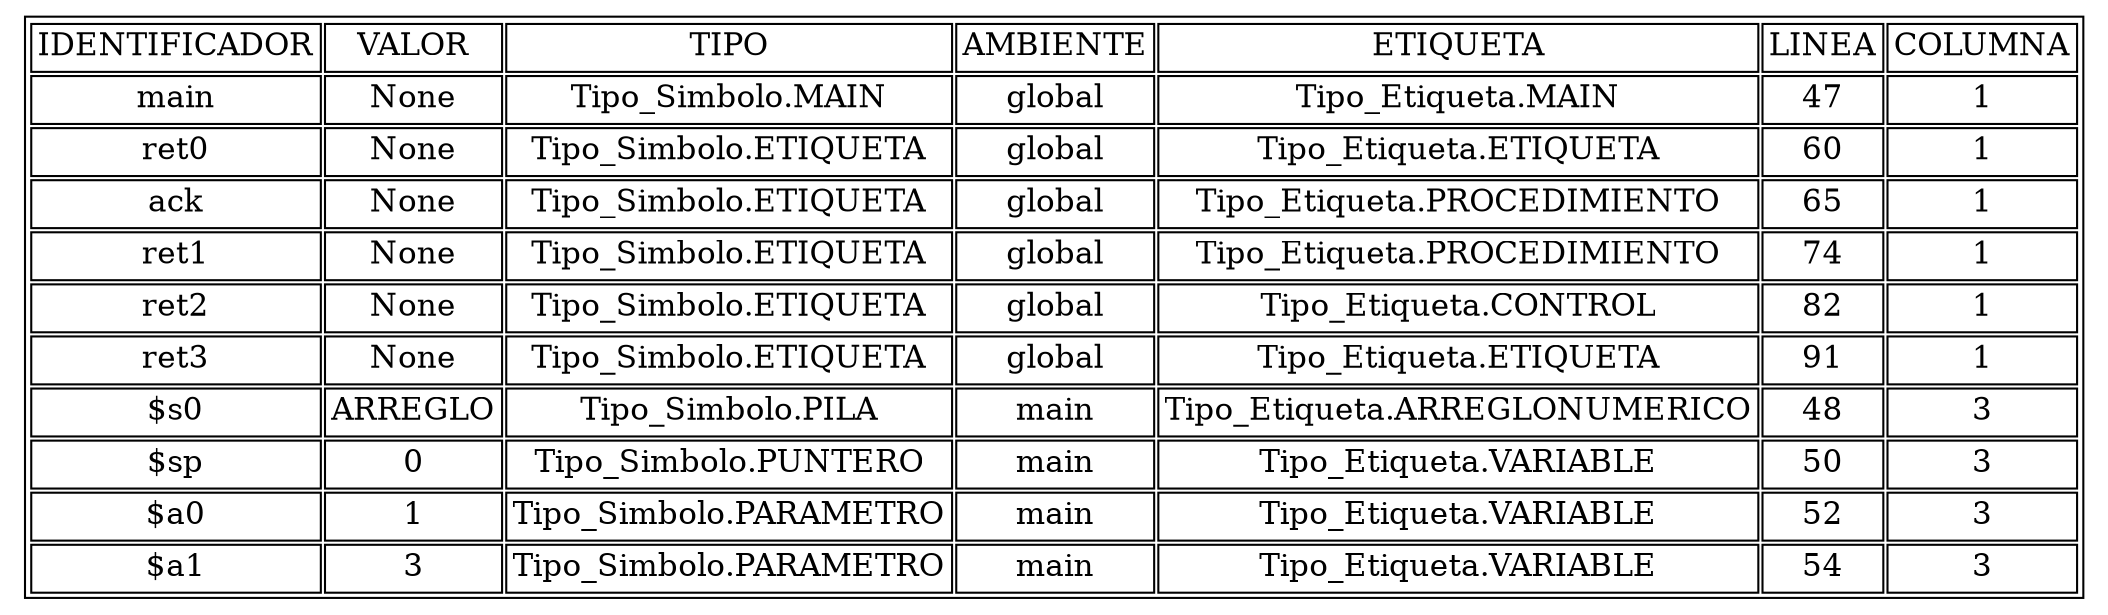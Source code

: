 digraph tabla{
graph [ratio=fill];node [label="\N", fontsize=15, shape=plaintext];
graph [bb="0,0,352,154"];
arset [label=<<TABLE ALIGN="LEFT">
<TR><TD>IDENTIFICADOR</TD><TD>VALOR</TD><TD>TIPO</TD><TD>AMBIENTE</TD><TD>ETIQUETA</TD><TD>LINEA</TD><TD>COLUMNA</TD></TR>
<TR><TD>main</TD><TD>None</TD><TD>Tipo_Simbolo.MAIN</TD><TD>global</TD><TD>Tipo_Etiqueta.MAIN</TD><TD>47</TD><TD>1</TD></TR>
<TR><TD>ret0</TD><TD>None</TD><TD>Tipo_Simbolo.ETIQUETA</TD><TD>global</TD><TD>Tipo_Etiqueta.ETIQUETA</TD><TD>60</TD><TD>1</TD></TR>
<TR><TD>ack</TD><TD>None</TD><TD>Tipo_Simbolo.ETIQUETA</TD><TD>global</TD><TD>Tipo_Etiqueta.PROCEDIMIENTO</TD><TD>65</TD><TD>1</TD></TR>
<TR><TD>ret1</TD><TD>None</TD><TD>Tipo_Simbolo.ETIQUETA</TD><TD>global</TD><TD>Tipo_Etiqueta.PROCEDIMIENTO</TD><TD>74</TD><TD>1</TD></TR>
<TR><TD>ret2</TD><TD>None</TD><TD>Tipo_Simbolo.ETIQUETA</TD><TD>global</TD><TD>Tipo_Etiqueta.CONTROL</TD><TD>82</TD><TD>1</TD></TR>
<TR><TD>ret3</TD><TD>None</TD><TD>Tipo_Simbolo.ETIQUETA</TD><TD>global</TD><TD>Tipo_Etiqueta.ETIQUETA</TD><TD>91</TD><TD>1</TD></TR>
<TR><TD>$s0</TD><TD>ARREGLO</TD><TD>Tipo_Simbolo.PILA</TD><TD>main</TD><TD>Tipo_Etiqueta.ARREGLONUMERICO</TD><TD>48</TD><TD>3</TD></TR>
<TR><TD>$sp</TD><TD>0</TD><TD>Tipo_Simbolo.PUNTERO</TD><TD>main</TD><TD>Tipo_Etiqueta.VARIABLE</TD><TD>50</TD><TD>3</TD></TR>
<TR><TD>$a0</TD><TD>1</TD><TD>Tipo_Simbolo.PARAMETRO</TD><TD>main</TD><TD>Tipo_Etiqueta.VARIABLE</TD><TD>52</TD><TD>3</TD></TR>
<TR><TD>$a1</TD><TD>3</TD><TD>Tipo_Simbolo.PARAMETRO</TD><TD>main</TD><TD>Tipo_Etiqueta.VARIABLE</TD><TD>54</TD><TD>3</TD></TR>
</TABLE>
>, ];
}